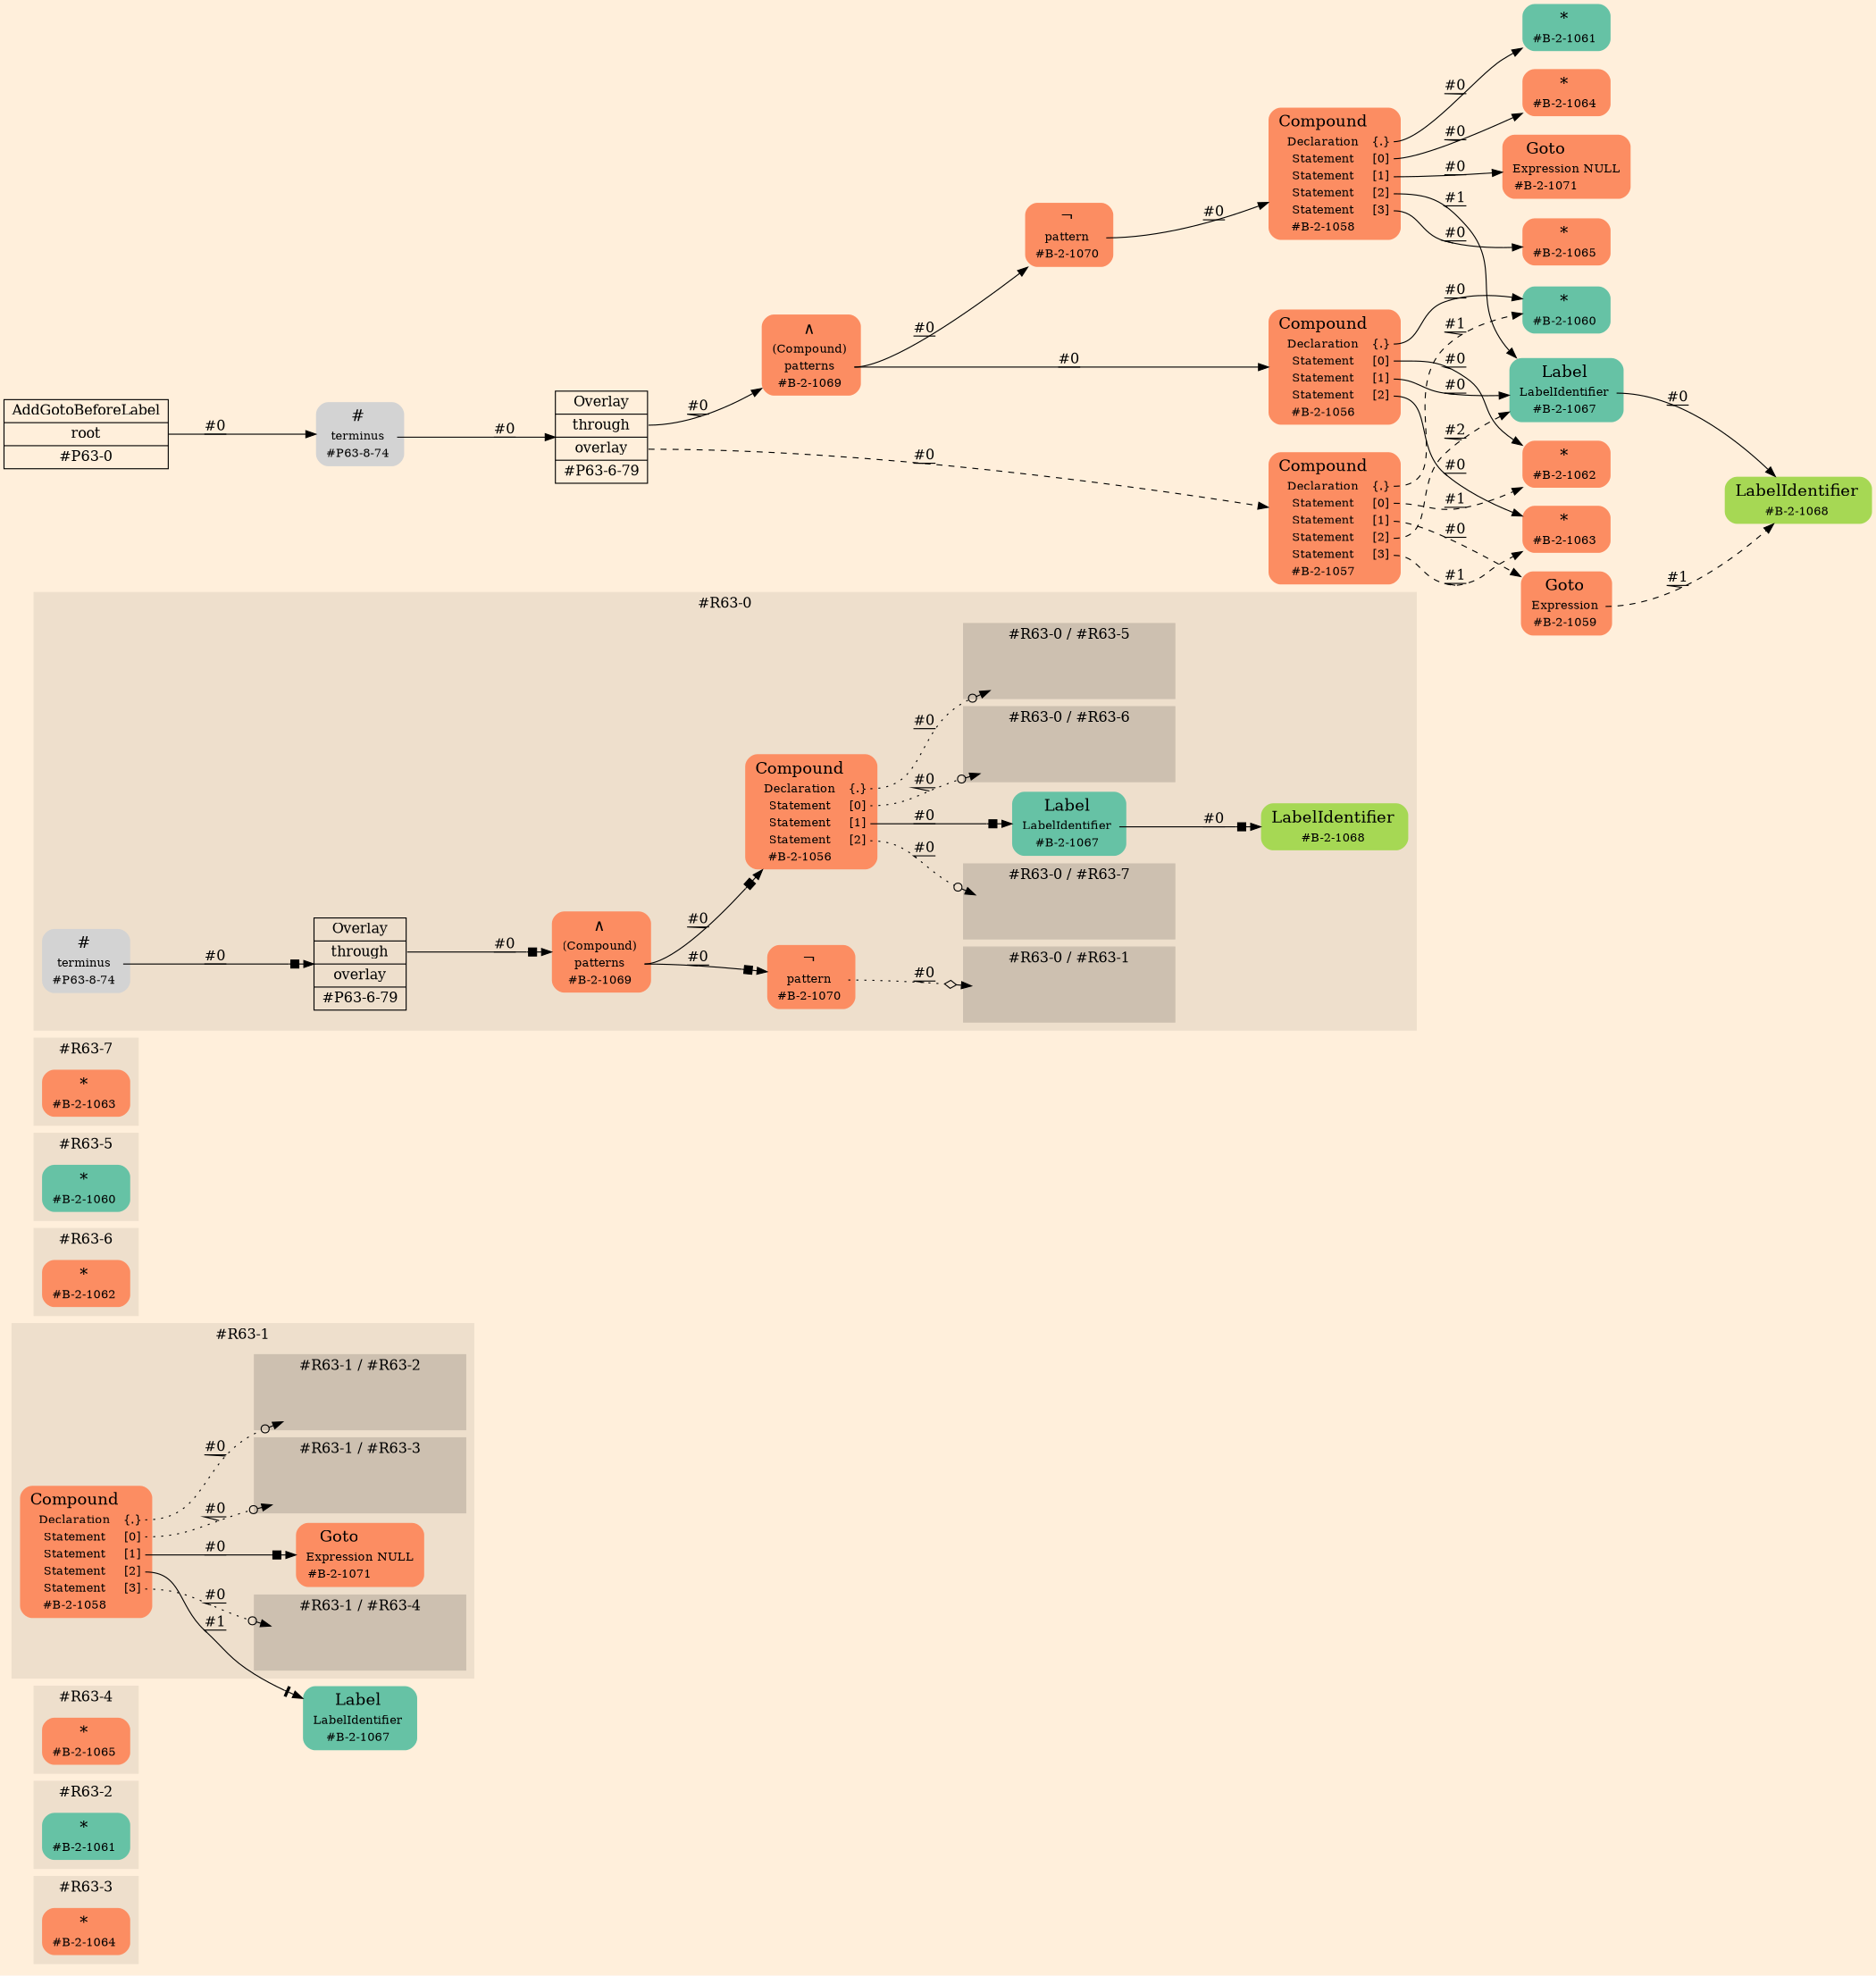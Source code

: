 digraph Inferno {
graph [
    rankdir = "LR"
    ranksep = 1.0
    size = "14,20"
    bgcolor = antiquewhite1
    color = black
    fontcolor = black
];
node [
];

// -------------------- figure #R63-3 --------------------
subgraph "cluster#R63-3" {
    label = "#R63-3"
    style = "filled"
    color = antiquewhite2
    "#R63-3 / #B-2-1064" [
        shape = "plaintext"
        fillcolor = "/set28/2"
        label = <<TABLE BORDER="0" CELLBORDER="0" CELLSPACING="0">
         <TR><TD><FONT POINT-SIZE="16.0">*</FONT></TD><TD></TD></TR>
         <TR><TD>#B-2-1064</TD><TD PORT="port0"></TD></TR>
        </TABLE>>
        style = "rounded,filled"
        fontsize = "12"
    ];
    
}


// -------------------- figure #R63-2 --------------------
subgraph "cluster#R63-2" {
    label = "#R63-2"
    style = "filled"
    color = antiquewhite2
    "#R63-2 / #B-2-1061" [
        shape = "plaintext"
        fillcolor = "/set28/1"
        label = <<TABLE BORDER="0" CELLBORDER="0" CELLSPACING="0">
         <TR><TD><FONT POINT-SIZE="16.0">*</FONT></TD><TD></TD></TR>
         <TR><TD>#B-2-1061</TD><TD PORT="port0"></TD></TR>
        </TABLE>>
        style = "rounded,filled"
        fontsize = "12"
    ];
    
}


// -------------------- figure #R63-4 --------------------
subgraph "cluster#R63-4" {
    label = "#R63-4"
    style = "filled"
    color = antiquewhite2
    "#R63-4 / #B-2-1065" [
        shape = "plaintext"
        fillcolor = "/set28/2"
        label = <<TABLE BORDER="0" CELLBORDER="0" CELLSPACING="0">
         <TR><TD><FONT POINT-SIZE="16.0">*</FONT></TD><TD></TD></TR>
         <TR><TD>#B-2-1065</TD><TD PORT="port0"></TD></TR>
        </TABLE>>
        style = "rounded,filled"
        fontsize = "12"
    ];
    
}


// -------------------- figure #R63-1 --------------------
"#R63-1 / #B-2-1067" [
    shape = "plaintext"
    fillcolor = "/set28/1"
    label = <<TABLE BORDER="0" CELLBORDER="0" CELLSPACING="0">
     <TR><TD><FONT POINT-SIZE="16.0">Label</FONT></TD><TD></TD></TR>
     <TR><TD>LabelIdentifier</TD><TD PORT="port0"></TD></TR>
     <TR><TD>#B-2-1067</TD><TD PORT="port1"></TD></TR>
    </TABLE>>
    style = "rounded,filled"
    fontsize = "12"
];

subgraph "cluster#R63-1" {
    label = "#R63-1"
    style = "filled"
    color = antiquewhite2
    "#R63-1 / #B-2-1058" [
        shape = "plaintext"
        fillcolor = "/set28/2"
        label = <<TABLE BORDER="0" CELLBORDER="0" CELLSPACING="0">
         <TR><TD><FONT POINT-SIZE="16.0">Compound</FONT></TD><TD></TD></TR>
         <TR><TD>Declaration</TD><TD PORT="port0">{.}</TD></TR>
         <TR><TD>Statement</TD><TD PORT="port1">[0]</TD></TR>
         <TR><TD>Statement</TD><TD PORT="port2">[1]</TD></TR>
         <TR><TD>Statement</TD><TD PORT="port3">[2]</TD></TR>
         <TR><TD>Statement</TD><TD PORT="port4">[3]</TD></TR>
         <TR><TD>#B-2-1058</TD><TD PORT="port5"></TD></TR>
        </TABLE>>
        style = "rounded,filled"
        fontsize = "12"
    ];
    
    "#R63-1 / #B-2-1071" [
        shape = "plaintext"
        fillcolor = "/set28/2"
        label = <<TABLE BORDER="0" CELLBORDER="0" CELLSPACING="0">
         <TR><TD><FONT POINT-SIZE="16.0">Goto</FONT></TD><TD></TD></TR>
         <TR><TD>Expression</TD><TD PORT="port0">NULL</TD></TR>
         <TR><TD>#B-2-1071</TD><TD PORT="port1"></TD></TR>
        </TABLE>>
        style = "rounded,filled"
        fontsize = "12"
    ];
    
    subgraph "cluster#R63-1 / #R63-4" {
        label = "#R63-1 / #R63-4"
        style = "filled"
        color = antiquewhite3
        "#R63-1 / #0 / #B-2-1065" [
            shape = "none"
            style = "invisible"
        ];
        
    }
    
    subgraph "cluster#R63-1 / #R63-2" {
        label = "#R63-1 / #R63-2"
        style = "filled"
        color = antiquewhite3
        "#R63-1 / #0 / #B-2-1061" [
            shape = "none"
            style = "invisible"
        ];
        
    }
    
    subgraph "cluster#R63-1 / #R63-3" {
        label = "#R63-1 / #R63-3"
        style = "filled"
        color = antiquewhite3
        "#R63-1 / #0 / #B-2-1064" [
            shape = "none"
            style = "invisible"
        ];
        
    }
    
}


// -------------------- figure #R63-6 --------------------
subgraph "cluster#R63-6" {
    label = "#R63-6"
    style = "filled"
    color = antiquewhite2
    "#R63-6 / #B-2-1062" [
        shape = "plaintext"
        fillcolor = "/set28/2"
        label = <<TABLE BORDER="0" CELLBORDER="0" CELLSPACING="0">
         <TR><TD><FONT POINT-SIZE="16.0">*</FONT></TD><TD></TD></TR>
         <TR><TD>#B-2-1062</TD><TD PORT="port0"></TD></TR>
        </TABLE>>
        style = "rounded,filled"
        fontsize = "12"
    ];
    
}


// -------------------- figure #R63-5 --------------------
subgraph "cluster#R63-5" {
    label = "#R63-5"
    style = "filled"
    color = antiquewhite2
    "#R63-5 / #B-2-1060" [
        shape = "plaintext"
        fillcolor = "/set28/1"
        label = <<TABLE BORDER="0" CELLBORDER="0" CELLSPACING="0">
         <TR><TD><FONT POINT-SIZE="16.0">*</FONT></TD><TD></TD></TR>
         <TR><TD>#B-2-1060</TD><TD PORT="port0"></TD></TR>
        </TABLE>>
        style = "rounded,filled"
        fontsize = "12"
    ];
    
}


// -------------------- figure #R63-7 --------------------
subgraph "cluster#R63-7" {
    label = "#R63-7"
    style = "filled"
    color = antiquewhite2
    "#R63-7 / #B-2-1063" [
        shape = "plaintext"
        fillcolor = "/set28/2"
        label = <<TABLE BORDER="0" CELLBORDER="0" CELLSPACING="0">
         <TR><TD><FONT POINT-SIZE="16.0">*</FONT></TD><TD></TD></TR>
         <TR><TD>#B-2-1063</TD><TD PORT="port0"></TD></TR>
        </TABLE>>
        style = "rounded,filled"
        fontsize = "12"
    ];
    
}


// -------------------- figure #R63-0 --------------------
subgraph "cluster#R63-0" {
    label = "#R63-0"
    style = "filled"
    color = antiquewhite2
    "#R63-0 / #B-2-1070" [
        shape = "plaintext"
        fillcolor = "/set28/2"
        label = <<TABLE BORDER="0" CELLBORDER="0" CELLSPACING="0">
         <TR><TD><FONT POINT-SIZE="16.0">¬</FONT></TD><TD></TD></TR>
         <TR><TD>pattern</TD><TD PORT="port0"></TD></TR>
         <TR><TD>#B-2-1070</TD><TD PORT="port1"></TD></TR>
        </TABLE>>
        style = "rounded,filled"
        fontsize = "12"
    ];
    
    "#R63-0 / #B-2-1068" [
        shape = "plaintext"
        fillcolor = "/set28/5"
        label = <<TABLE BORDER="0" CELLBORDER="0" CELLSPACING="0">
         <TR><TD><FONT POINT-SIZE="16.0">LabelIdentifier</FONT></TD><TD></TD></TR>
         <TR><TD>#B-2-1068</TD><TD PORT="port0"></TD></TR>
        </TABLE>>
        style = "rounded,filled"
        fontsize = "12"
    ];
    
    "#R63-0 / #P63-6-79" [
        shape = "record"
        fillcolor = antiquewhite2
        label = "<fixed> Overlay | <port0> through | <port1> overlay | <port2> #P63-6-79"
        style = "filled"
        fontsize = "14"
        color = black
        fontcolor = black
    ];
    
    "#R63-0 / #P63-8-74" [
        shape = "plaintext"
        label = <<TABLE BORDER="0" CELLBORDER="0" CELLSPACING="0">
         <TR><TD><FONT POINT-SIZE="16.0">#</FONT></TD><TD></TD></TR>
         <TR><TD>terminus</TD><TD PORT="port0"></TD></TR>
         <TR><TD>#P63-8-74</TD><TD PORT="port1"></TD></TR>
        </TABLE>>
        style = "rounded,filled"
        fontsize = "12"
    ];
    
    "#R63-0 / #B-2-1069" [
        shape = "plaintext"
        fillcolor = "/set28/2"
        label = <<TABLE BORDER="0" CELLBORDER="0" CELLSPACING="0">
         <TR><TD><FONT POINT-SIZE="16.0">∧</FONT></TD><TD></TD></TR>
         <TR><TD>(Compound)</TD><TD PORT="port0"></TD></TR>
         <TR><TD>patterns</TD><TD PORT="port1"></TD></TR>
         <TR><TD>#B-2-1069</TD><TD PORT="port2"></TD></TR>
        </TABLE>>
        style = "rounded,filled"
        fontsize = "12"
    ];
    
    "#R63-0 / #B-2-1056" [
        shape = "plaintext"
        fillcolor = "/set28/2"
        label = <<TABLE BORDER="0" CELLBORDER="0" CELLSPACING="0">
         <TR><TD><FONT POINT-SIZE="16.0">Compound</FONT></TD><TD></TD></TR>
         <TR><TD>Declaration</TD><TD PORT="port0">{.}</TD></TR>
         <TR><TD>Statement</TD><TD PORT="port1">[0]</TD></TR>
         <TR><TD>Statement</TD><TD PORT="port2">[1]</TD></TR>
         <TR><TD>Statement</TD><TD PORT="port3">[2]</TD></TR>
         <TR><TD>#B-2-1056</TD><TD PORT="port4"></TD></TR>
        </TABLE>>
        style = "rounded,filled"
        fontsize = "12"
    ];
    
    "#R63-0 / #B-2-1067" [
        shape = "plaintext"
        fillcolor = "/set28/1"
        label = <<TABLE BORDER="0" CELLBORDER="0" CELLSPACING="0">
         <TR><TD><FONT POINT-SIZE="16.0">Label</FONT></TD><TD></TD></TR>
         <TR><TD>LabelIdentifier</TD><TD PORT="port0"></TD></TR>
         <TR><TD>#B-2-1067</TD><TD PORT="port1"></TD></TR>
        </TABLE>>
        style = "rounded,filled"
        fontsize = "12"
    ];
    
    subgraph "cluster#R63-0 / #R63-7" {
        label = "#R63-0 / #R63-7"
        style = "filled"
        color = antiquewhite3
        "#R63-0 / #0 / #B-2-1063" [
            shape = "none"
            style = "invisible"
        ];
        
    }
    
    subgraph "cluster#R63-0 / #R63-5" {
        label = "#R63-0 / #R63-5"
        style = "filled"
        color = antiquewhite3
        "#R63-0 / #0 / #B-2-1060" [
            shape = "none"
            style = "invisible"
        ];
        
    }
    
    subgraph "cluster#R63-0 / #R63-6" {
        label = "#R63-0 / #R63-6"
        style = "filled"
        color = antiquewhite3
        "#R63-0 / #0 / #B-2-1062" [
            shape = "none"
            style = "invisible"
        ];
        
    }
    
    subgraph "cluster#R63-0 / #R63-1" {
        label = "#R63-0 / #R63-1"
        style = "filled"
        color = antiquewhite3
        "#R63-0 / #0 / #B-2-1058" [
            shape = "none"
            style = "invisible"
        ];
        
    }
    
}


// -------------------- transformation figure --------------------
"CR#P63-0" [
    shape = "record"
    fillcolor = antiquewhite1
    label = "<fixed> AddGotoBeforeLabel | <port0> root | <port1> #P63-0"
    style = "filled"
    fontsize = "14"
    color = black
    fontcolor = black
];

"#P63-8-74" [
    shape = "plaintext"
    label = <<TABLE BORDER="0" CELLBORDER="0" CELLSPACING="0">
     <TR><TD><FONT POINT-SIZE="16.0">#</FONT></TD><TD></TD></TR>
     <TR><TD>terminus</TD><TD PORT="port0"></TD></TR>
     <TR><TD>#P63-8-74</TD><TD PORT="port1"></TD></TR>
    </TABLE>>
    style = "rounded,filled"
    fontsize = "12"
];

"#P63-6-79" [
    shape = "record"
    fillcolor = antiquewhite1
    label = "<fixed> Overlay | <port0> through | <port1> overlay | <port2> #P63-6-79"
    style = "filled"
    fontsize = "14"
    color = black
    fontcolor = black
];

"#B-2-1069" [
    shape = "plaintext"
    fillcolor = "/set28/2"
    label = <<TABLE BORDER="0" CELLBORDER="0" CELLSPACING="0">
     <TR><TD><FONT POINT-SIZE="16.0">∧</FONT></TD><TD></TD></TR>
     <TR><TD>(Compound)</TD><TD PORT="port0"></TD></TR>
     <TR><TD>patterns</TD><TD PORT="port1"></TD></TR>
     <TR><TD>#B-2-1069</TD><TD PORT="port2"></TD></TR>
    </TABLE>>
    style = "rounded,filled"
    fontsize = "12"
];

"#B-2-1056" [
    shape = "plaintext"
    fillcolor = "/set28/2"
    label = <<TABLE BORDER="0" CELLBORDER="0" CELLSPACING="0">
     <TR><TD><FONT POINT-SIZE="16.0">Compound</FONT></TD><TD></TD></TR>
     <TR><TD>Declaration</TD><TD PORT="port0">{.}</TD></TR>
     <TR><TD>Statement</TD><TD PORT="port1">[0]</TD></TR>
     <TR><TD>Statement</TD><TD PORT="port2">[1]</TD></TR>
     <TR><TD>Statement</TD><TD PORT="port3">[2]</TD></TR>
     <TR><TD>#B-2-1056</TD><TD PORT="port4"></TD></TR>
    </TABLE>>
    style = "rounded,filled"
    fontsize = "12"
];

"#B-2-1060" [
    shape = "plaintext"
    fillcolor = "/set28/1"
    label = <<TABLE BORDER="0" CELLBORDER="0" CELLSPACING="0">
     <TR><TD><FONT POINT-SIZE="16.0">*</FONT></TD><TD></TD></TR>
     <TR><TD>#B-2-1060</TD><TD PORT="port0"></TD></TR>
    </TABLE>>
    style = "rounded,filled"
    fontsize = "12"
];

"#B-2-1062" [
    shape = "plaintext"
    fillcolor = "/set28/2"
    label = <<TABLE BORDER="0" CELLBORDER="0" CELLSPACING="0">
     <TR><TD><FONT POINT-SIZE="16.0">*</FONT></TD><TD></TD></TR>
     <TR><TD>#B-2-1062</TD><TD PORT="port0"></TD></TR>
    </TABLE>>
    style = "rounded,filled"
    fontsize = "12"
];

"#B-2-1067" [
    shape = "plaintext"
    fillcolor = "/set28/1"
    label = <<TABLE BORDER="0" CELLBORDER="0" CELLSPACING="0">
     <TR><TD><FONT POINT-SIZE="16.0">Label</FONT></TD><TD></TD></TR>
     <TR><TD>LabelIdentifier</TD><TD PORT="port0"></TD></TR>
     <TR><TD>#B-2-1067</TD><TD PORT="port1"></TD></TR>
    </TABLE>>
    style = "rounded,filled"
    fontsize = "12"
];

"#B-2-1068" [
    shape = "plaintext"
    fillcolor = "/set28/5"
    label = <<TABLE BORDER="0" CELLBORDER="0" CELLSPACING="0">
     <TR><TD><FONT POINT-SIZE="16.0">LabelIdentifier</FONT></TD><TD></TD></TR>
     <TR><TD>#B-2-1068</TD><TD PORT="port0"></TD></TR>
    </TABLE>>
    style = "rounded,filled"
    fontsize = "12"
];

"#B-2-1063" [
    shape = "plaintext"
    fillcolor = "/set28/2"
    label = <<TABLE BORDER="0" CELLBORDER="0" CELLSPACING="0">
     <TR><TD><FONT POINT-SIZE="16.0">*</FONT></TD><TD></TD></TR>
     <TR><TD>#B-2-1063</TD><TD PORT="port0"></TD></TR>
    </TABLE>>
    style = "rounded,filled"
    fontsize = "12"
];

"#B-2-1070" [
    shape = "plaintext"
    fillcolor = "/set28/2"
    label = <<TABLE BORDER="0" CELLBORDER="0" CELLSPACING="0">
     <TR><TD><FONT POINT-SIZE="16.0">¬</FONT></TD><TD></TD></TR>
     <TR><TD>pattern</TD><TD PORT="port0"></TD></TR>
     <TR><TD>#B-2-1070</TD><TD PORT="port1"></TD></TR>
    </TABLE>>
    style = "rounded,filled"
    fontsize = "12"
];

"#B-2-1058" [
    shape = "plaintext"
    fillcolor = "/set28/2"
    label = <<TABLE BORDER="0" CELLBORDER="0" CELLSPACING="0">
     <TR><TD><FONT POINT-SIZE="16.0">Compound</FONT></TD><TD></TD></TR>
     <TR><TD>Declaration</TD><TD PORT="port0">{.}</TD></TR>
     <TR><TD>Statement</TD><TD PORT="port1">[0]</TD></TR>
     <TR><TD>Statement</TD><TD PORT="port2">[1]</TD></TR>
     <TR><TD>Statement</TD><TD PORT="port3">[2]</TD></TR>
     <TR><TD>Statement</TD><TD PORT="port4">[3]</TD></TR>
     <TR><TD>#B-2-1058</TD><TD PORT="port5"></TD></TR>
    </TABLE>>
    style = "rounded,filled"
    fontsize = "12"
];

"#B-2-1061" [
    shape = "plaintext"
    fillcolor = "/set28/1"
    label = <<TABLE BORDER="0" CELLBORDER="0" CELLSPACING="0">
     <TR><TD><FONT POINT-SIZE="16.0">*</FONT></TD><TD></TD></TR>
     <TR><TD>#B-2-1061</TD><TD PORT="port0"></TD></TR>
    </TABLE>>
    style = "rounded,filled"
    fontsize = "12"
];

"#B-2-1064" [
    shape = "plaintext"
    fillcolor = "/set28/2"
    label = <<TABLE BORDER="0" CELLBORDER="0" CELLSPACING="0">
     <TR><TD><FONT POINT-SIZE="16.0">*</FONT></TD><TD></TD></TR>
     <TR><TD>#B-2-1064</TD><TD PORT="port0"></TD></TR>
    </TABLE>>
    style = "rounded,filled"
    fontsize = "12"
];

"#B-2-1071" [
    shape = "plaintext"
    fillcolor = "/set28/2"
    label = <<TABLE BORDER="0" CELLBORDER="0" CELLSPACING="0">
     <TR><TD><FONT POINT-SIZE="16.0">Goto</FONT></TD><TD></TD></TR>
     <TR><TD>Expression</TD><TD PORT="port0">NULL</TD></TR>
     <TR><TD>#B-2-1071</TD><TD PORT="port1"></TD></TR>
    </TABLE>>
    style = "rounded,filled"
    fontsize = "12"
];

"#B-2-1065" [
    shape = "plaintext"
    fillcolor = "/set28/2"
    label = <<TABLE BORDER="0" CELLBORDER="0" CELLSPACING="0">
     <TR><TD><FONT POINT-SIZE="16.0">*</FONT></TD><TD></TD></TR>
     <TR><TD>#B-2-1065</TD><TD PORT="port0"></TD></TR>
    </TABLE>>
    style = "rounded,filled"
    fontsize = "12"
];

"#B-2-1057" [
    shape = "plaintext"
    fillcolor = "/set28/2"
    label = <<TABLE BORDER="0" CELLBORDER="0" CELLSPACING="0">
     <TR><TD><FONT POINT-SIZE="16.0">Compound</FONT></TD><TD></TD></TR>
     <TR><TD>Declaration</TD><TD PORT="port0">{.}</TD></TR>
     <TR><TD>Statement</TD><TD PORT="port1">[0]</TD></TR>
     <TR><TD>Statement</TD><TD PORT="port2">[1]</TD></TR>
     <TR><TD>Statement</TD><TD PORT="port3">[2]</TD></TR>
     <TR><TD>Statement</TD><TD PORT="port4">[3]</TD></TR>
     <TR><TD>#B-2-1057</TD><TD PORT="port5"></TD></TR>
    </TABLE>>
    style = "rounded,filled"
    fontsize = "12"
];

"#B-2-1059" [
    shape = "plaintext"
    fillcolor = "/set28/2"
    label = <<TABLE BORDER="0" CELLBORDER="0" CELLSPACING="0">
     <TR><TD><FONT POINT-SIZE="16.0">Goto</FONT></TD><TD></TD></TR>
     <TR><TD>Expression</TD><TD PORT="port0"></TD></TR>
     <TR><TD>#B-2-1059</TD><TD PORT="port1"></TD></TR>
    </TABLE>>
    style = "rounded,filled"
    fontsize = "12"
];


// -------------------- links --------------------
// links for block CR#P63-0
"CR#P63-0":port0 -> "#P63-8-74" [
    style="solid"
    label = "#0"
    decorate = true
    color = black
    fontcolor = black
];

// links for block #P63-8-74
"#P63-8-74":port0 -> "#P63-6-79" [
    style="solid"
    label = "#0"
    decorate = true
    color = black
    fontcolor = black
];

// links for block #P63-6-79
"#P63-6-79":port0 -> "#B-2-1069" [
    style="solid"
    label = "#0"
    decorate = true
    color = black
    fontcolor = black
];

"#P63-6-79":port1 -> "#B-2-1057" [
    style="dashed"
    label = "#0"
    decorate = true
    color = black
    fontcolor = black
];

// links for block #B-2-1069
"#B-2-1069":port1 -> "#B-2-1056" [
    style="solid"
    label = "#0"
    decorate = true
    color = black
    fontcolor = black
];

"#B-2-1069":port1 -> "#B-2-1070" [
    style="solid"
    label = "#0"
    decorate = true
    color = black
    fontcolor = black
];

// links for block #B-2-1056
"#B-2-1056":port0 -> "#B-2-1060" [
    style="solid"
    label = "#0"
    decorate = true
    color = black
    fontcolor = black
];

"#B-2-1056":port1 -> "#B-2-1062" [
    style="solid"
    label = "#0"
    decorate = true
    color = black
    fontcolor = black
];

"#B-2-1056":port2 -> "#B-2-1067" [
    style="solid"
    label = "#0"
    decorate = true
    color = black
    fontcolor = black
];

"#B-2-1056":port3 -> "#B-2-1063" [
    style="solid"
    label = "#0"
    decorate = true
    color = black
    fontcolor = black
];

// links for block #B-2-1060
// links for block #B-2-1062
// links for block #B-2-1067
"#B-2-1067":port0 -> "#B-2-1068" [
    style="solid"
    label = "#0"
    decorate = true
    color = black
    fontcolor = black
];

// links for block #B-2-1068
// links for block #B-2-1063
// links for block #B-2-1070
"#B-2-1070":port0 -> "#B-2-1058" [
    style="solid"
    label = "#0"
    decorate = true
    color = black
    fontcolor = black
];

// links for block #B-2-1058
"#B-2-1058":port0 -> "#B-2-1061" [
    style="solid"
    label = "#0"
    decorate = true
    color = black
    fontcolor = black
];

"#B-2-1058":port1 -> "#B-2-1064" [
    style="solid"
    label = "#0"
    decorate = true
    color = black
    fontcolor = black
];

"#B-2-1058":port2 -> "#B-2-1071" [
    style="solid"
    label = "#0"
    decorate = true
    color = black
    fontcolor = black
];

"#B-2-1058":port3 -> "#B-2-1067" [
    style="solid"
    label = "#1"
    decorate = true
    color = black
    fontcolor = black
];

"#B-2-1058":port4 -> "#B-2-1065" [
    style="solid"
    label = "#0"
    decorate = true
    color = black
    fontcolor = black
];

// links for block #B-2-1061
// links for block #B-2-1064
// links for block #B-2-1071
// links for block #B-2-1065
// links for block #B-2-1057
"#B-2-1057":port0 -> "#B-2-1060" [
    style="dashed"
    label = "#1"
    decorate = true
    color = black
    fontcolor = black
];

"#B-2-1057":port1 -> "#B-2-1062" [
    style="dashed"
    label = "#1"
    decorate = true
    color = black
    fontcolor = black
];

"#B-2-1057":port2 -> "#B-2-1059" [
    style="dashed"
    label = "#0"
    decorate = true
    color = black
    fontcolor = black
];

"#B-2-1057":port3 -> "#B-2-1067" [
    style="dashed"
    label = "#2"
    decorate = true
    color = black
    fontcolor = black
];

"#B-2-1057":port4 -> "#B-2-1063" [
    style="dashed"
    label = "#1"
    decorate = true
    color = black
    fontcolor = black
];

// links for block #B-2-1059
"#B-2-1059":port0 -> "#B-2-1068" [
    style="dashed"
    label = "#1"
    decorate = true
    color = black
    fontcolor = black
];

// links for block #R63-0 / #B-2-1070
"#R63-0 / #B-2-1070":port0 -> "#R63-0 / #0 / #B-2-1058" [
    style="dotted"
    arrowhead="normalnoneodiamond"
    label = "#0"
    decorate = true
    color = black
    fontcolor = black
];

// links for block #R63-0 / #B-2-1068
// links for block #R63-0 / #P63-6-79
"#R63-0 / #P63-6-79":port0 -> "#R63-0 / #B-2-1069" [
    style="solid"
    arrowhead="normalnonebox"
    label = "#0"
    decorate = true
    color = black
    fontcolor = black
];

// links for block #R63-0 / #P63-8-74
"#R63-0 / #P63-8-74":port0 -> "#R63-0 / #P63-6-79" [
    style="solid"
    arrowhead="normalnonebox"
    label = "#0"
    decorate = true
    color = black
    fontcolor = black
];

// links for block #R63-0 / #B-2-1069
"#R63-0 / #B-2-1069":port1 -> "#R63-0 / #B-2-1056" [
    style="solid"
    arrowhead="normalnonebox"
    label = "#0"
    decorate = true
    color = black
    fontcolor = black
];

"#R63-0 / #B-2-1069":port1 -> "#R63-0 / #B-2-1070" [
    style="solid"
    arrowhead="normalnonebox"
    label = "#0"
    decorate = true
    color = black
    fontcolor = black
];

// links for block #R63-0 / #B-2-1056
"#R63-0 / #B-2-1056":port0 -> "#R63-0 / #0 / #B-2-1060" [
    style="dotted"
    arrowhead="normalnoneodot"
    label = "#0"
    decorate = true
    color = black
    fontcolor = black
];

"#R63-0 / #B-2-1056":port1 -> "#R63-0 / #0 / #B-2-1062" [
    style="dotted"
    arrowhead="normalnoneodot"
    label = "#0"
    decorate = true
    color = black
    fontcolor = black
];

"#R63-0 / #B-2-1056":port2 -> "#R63-0 / #B-2-1067" [
    style="solid"
    arrowhead="normalnonebox"
    label = "#0"
    decorate = true
    color = black
    fontcolor = black
];

"#R63-0 / #B-2-1056":port3 -> "#R63-0 / #0 / #B-2-1063" [
    style="dotted"
    arrowhead="normalnoneodot"
    label = "#0"
    decorate = true
    color = black
    fontcolor = black
];

// links for block #R63-0 / #B-2-1067
"#R63-0 / #B-2-1067":port0 -> "#R63-0 / #B-2-1068" [
    style="solid"
    arrowhead="normalnonebox"
    label = "#0"
    decorate = true
    color = black
    fontcolor = black
];

// links for block #R63-0 / #0 / #B-2-1063
// links for block #R63-0 / #0 / #B-2-1060
// links for block #R63-0 / #0 / #B-2-1062
// links for block #R63-0 / #0 / #B-2-1058
// links for block #R63-7 / #B-2-1063
// links for block #R63-5 / #B-2-1060
// links for block #R63-6 / #B-2-1062
// links for block #R63-1 / #B-2-1067
// links for block #R63-1 / #B-2-1058
"#R63-1 / #B-2-1058":port0 -> "#R63-1 / #0 / #B-2-1061" [
    style="dotted"
    arrowhead="normalnoneodot"
    label = "#0"
    decorate = true
    color = black
    fontcolor = black
];

"#R63-1 / #B-2-1058":port1 -> "#R63-1 / #0 / #B-2-1064" [
    style="dotted"
    arrowhead="normalnoneodot"
    label = "#0"
    decorate = true
    color = black
    fontcolor = black
];

"#R63-1 / #B-2-1058":port2 -> "#R63-1 / #B-2-1071" [
    style="solid"
    arrowhead="normalnonebox"
    label = "#0"
    decorate = true
    color = black
    fontcolor = black
];

"#R63-1 / #B-2-1058":port3 -> "#R63-1 / #B-2-1067" [
    style="solid"
    arrowhead="normalnonetee"
    label = "#1"
    decorate = true
    color = black
    fontcolor = black
];

"#R63-1 / #B-2-1058":port4 -> "#R63-1 / #0 / #B-2-1065" [
    style="dotted"
    arrowhead="normalnoneodot"
    label = "#0"
    decorate = true
    color = black
    fontcolor = black
];

// links for block #R63-1 / #B-2-1071
// links for block #R63-1 / #0 / #B-2-1065
// links for block #R63-1 / #0 / #B-2-1061
// links for block #R63-1 / #0 / #B-2-1064
// links for block #R63-4 / #B-2-1065
// links for block #R63-2 / #B-2-1061
// links for block #R63-3 / #B-2-1064
}
